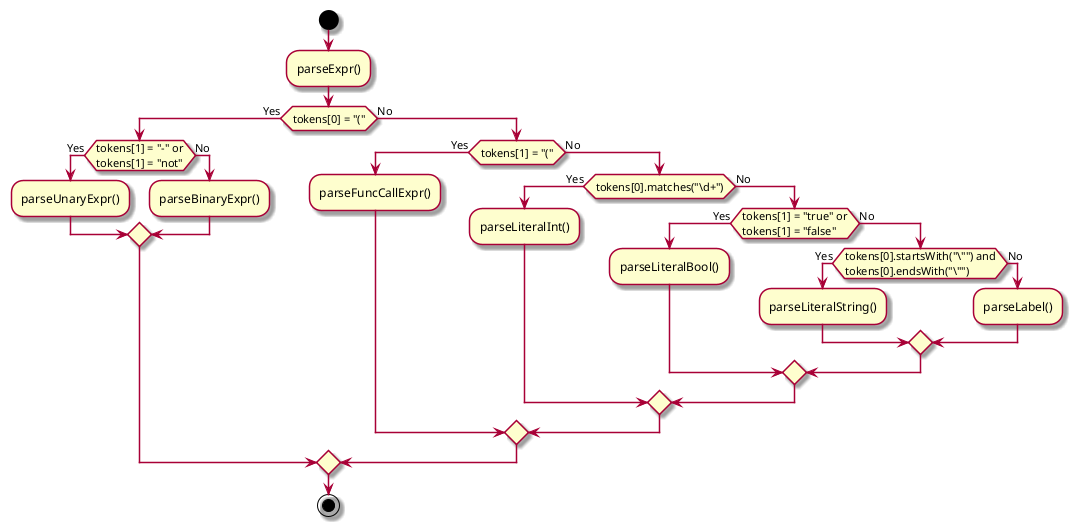 @startuml
skin rose
start
:parseExpr();
if (tokens[0] = "(") then (Yes)
    if (tokens[1] = "-" or\ntokens[1] = "not") then (Yes)
        :parseUnaryExpr();
    else (No)
        :parseBinaryExpr();
    endif
else (No)
    if (tokens[1] = "(") then (Yes)
        :parseFuncCallExpr();
    else (No)
        if (tokens[0].matches("\\d+")) then (Yes)
            :parseLiteralInt();
        else (No)
            if (tokens[1] = "true" or\ntokens[1] = "false" ) then (Yes)
                :parseLiteralBool();
            else (No)
                if (tokens[0].startsWith("\"") and\ntokens[0].endsWith("\"")) then (Yes)
                    :parseLiteralString();
                else (No)
                    :parseLabel();
                endif
            endif
        endif
    endif
endif
stop
@enduml
